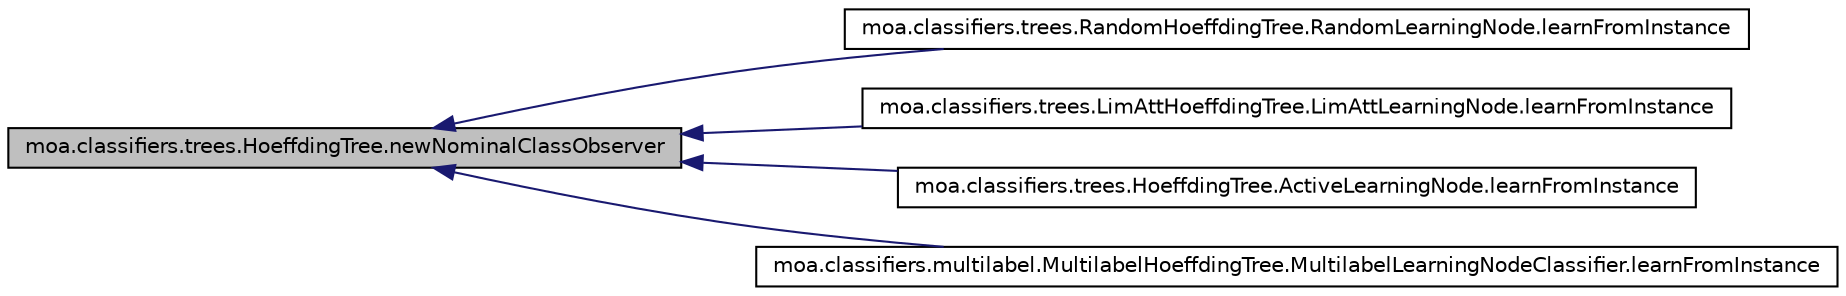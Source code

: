 digraph G
{
  edge [fontname="Helvetica",fontsize="10",labelfontname="Helvetica",labelfontsize="10"];
  node [fontname="Helvetica",fontsize="10",shape=record];
  rankdir=LR;
  Node1 [label="moa.classifiers.trees.HoeffdingTree.newNominalClassObserver",height=0.2,width=0.4,color="black", fillcolor="grey75", style="filled" fontcolor="black"];
  Node1 -> Node2 [dir=back,color="midnightblue",fontsize="10",style="solid",fontname="Helvetica"];
  Node2 [label="moa.classifiers.trees.RandomHoeffdingTree.RandomLearningNode.learnFromInstance",height=0.2,width=0.4,color="black", fillcolor="white", style="filled",URL="$classmoa_1_1classifiers_1_1trees_1_1RandomHoeffdingTree_1_1RandomLearningNode.html#a08daf5742c21e4fc13263c3231cb0325"];
  Node1 -> Node3 [dir=back,color="midnightblue",fontsize="10",style="solid",fontname="Helvetica"];
  Node3 [label="moa.classifiers.trees.LimAttHoeffdingTree.LimAttLearningNode.learnFromInstance",height=0.2,width=0.4,color="black", fillcolor="white", style="filled",URL="$classmoa_1_1classifiers_1_1trees_1_1LimAttHoeffdingTree_1_1LimAttLearningNode.html#a679906b78fc02aece5999bddfa6f3eb6"];
  Node1 -> Node4 [dir=back,color="midnightblue",fontsize="10",style="solid",fontname="Helvetica"];
  Node4 [label="moa.classifiers.trees.HoeffdingTree.ActiveLearningNode.learnFromInstance",height=0.2,width=0.4,color="black", fillcolor="white", style="filled",URL="$classmoa_1_1classifiers_1_1trees_1_1HoeffdingTree_1_1ActiveLearningNode.html#ac5b3cfde80e659fe0ee639be3af002ab"];
  Node1 -> Node5 [dir=back,color="midnightblue",fontsize="10",style="solid",fontname="Helvetica"];
  Node5 [label="moa.classifiers.multilabel.MultilabelHoeffdingTree.MultilabelLearningNodeClassifier.learnFromInstance",height=0.2,width=0.4,color="black", fillcolor="white", style="filled",URL="$classmoa_1_1classifiers_1_1multilabel_1_1MultilabelHoeffdingTree_1_1MultilabelLearningNodeClassifier.html#aca30c59bc3ec444f039c68b130be8be1"];
}
